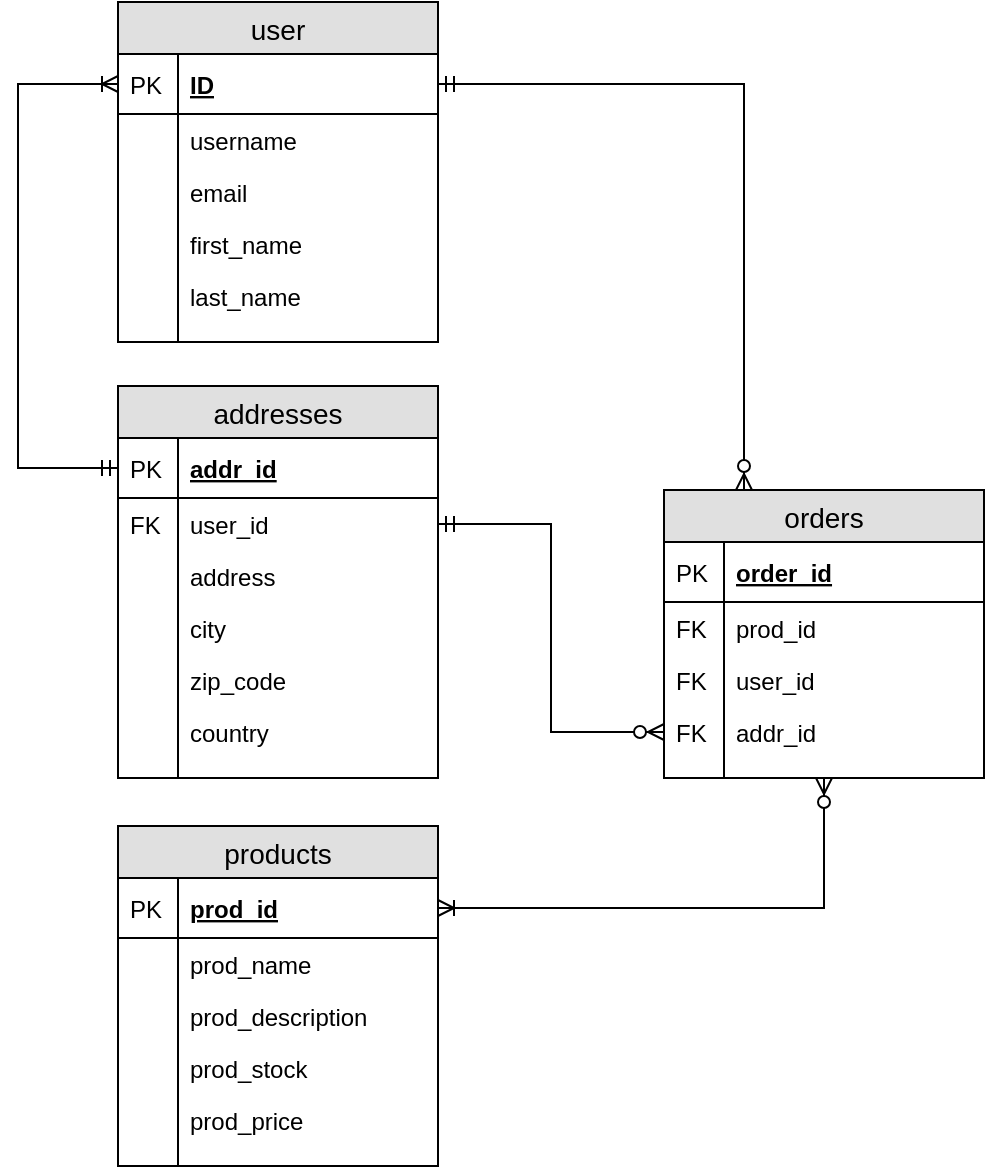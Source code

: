 <mxfile version="12.3.1" type="device" pages="1"><diagram id="X4iN1gHOnpIVHFW8Yxi1" name="Page-1"><mxGraphModel dx="627" dy="440" grid="1" gridSize="10" guides="1" tooltips="1" connect="1" arrows="1" fold="1" page="1" pageScale="1" pageWidth="827" pageHeight="1169" math="0" shadow="0"><root><mxCell id="0"/><mxCell id="1" parent="0"/><mxCell id="W2C5vKcMoJ9D8-tm_QZR-1" value="user" style="swimlane;fontStyle=0;childLayout=stackLayout;horizontal=1;startSize=26;fillColor=#e0e0e0;horizontalStack=0;resizeParent=1;resizeParentMax=0;resizeLast=0;collapsible=1;marginBottom=0;swimlaneFillColor=#ffffff;align=center;fontSize=14;swimlaneLine=1;glass=0;shadow=0;" vertex="1" parent="1"><mxGeometry x="140" y="28" width="160" height="170" as="geometry"/></mxCell><mxCell id="W2C5vKcMoJ9D8-tm_QZR-2" value="ID" style="shape=partialRectangle;top=0;left=0;right=0;bottom=1;align=left;verticalAlign=middle;fillColor=none;spacingLeft=34;spacingRight=4;overflow=hidden;rotatable=0;points=[[0,0.5],[1,0.5]];portConstraint=eastwest;dropTarget=0;fontStyle=5;fontSize=12;" vertex="1" parent="W2C5vKcMoJ9D8-tm_QZR-1"><mxGeometry y="26" width="160" height="30" as="geometry"/></mxCell><mxCell id="W2C5vKcMoJ9D8-tm_QZR-3" value="PK" style="shape=partialRectangle;top=0;left=0;bottom=0;fillColor=none;align=left;verticalAlign=middle;spacingLeft=4;spacingRight=4;overflow=hidden;rotatable=0;points=[];portConstraint=eastwest;part=1;fontSize=12;" vertex="1" connectable="0" parent="W2C5vKcMoJ9D8-tm_QZR-2"><mxGeometry width="30" height="30" as="geometry"/></mxCell><mxCell id="W2C5vKcMoJ9D8-tm_QZR-4" value="username" style="shape=partialRectangle;top=0;left=0;right=0;bottom=0;align=left;verticalAlign=top;fillColor=none;spacingLeft=34;spacingRight=4;overflow=hidden;rotatable=0;points=[[0,0.5],[1,0.5]];portConstraint=eastwest;dropTarget=0;fontSize=12;" vertex="1" parent="W2C5vKcMoJ9D8-tm_QZR-1"><mxGeometry y="56" width="160" height="26" as="geometry"/></mxCell><mxCell id="W2C5vKcMoJ9D8-tm_QZR-5" value="" style="shape=partialRectangle;top=0;left=0;bottom=0;fillColor=none;align=left;verticalAlign=top;spacingLeft=4;spacingRight=4;overflow=hidden;rotatable=0;points=[];portConstraint=eastwest;part=1;fontSize=12;" vertex="1" connectable="0" parent="W2C5vKcMoJ9D8-tm_QZR-4"><mxGeometry width="30" height="26" as="geometry"/></mxCell><mxCell id="W2C5vKcMoJ9D8-tm_QZR-6" value="email" style="shape=partialRectangle;top=0;left=0;right=0;bottom=0;align=left;verticalAlign=top;fillColor=none;spacingLeft=34;spacingRight=4;overflow=hidden;rotatable=0;points=[[0,0.5],[1,0.5]];portConstraint=eastwest;dropTarget=0;fontSize=12;" vertex="1" parent="W2C5vKcMoJ9D8-tm_QZR-1"><mxGeometry y="82" width="160" height="26" as="geometry"/></mxCell><mxCell id="W2C5vKcMoJ9D8-tm_QZR-7" value="" style="shape=partialRectangle;top=0;left=0;bottom=0;fillColor=none;align=left;verticalAlign=top;spacingLeft=4;spacingRight=4;overflow=hidden;rotatable=0;points=[];portConstraint=eastwest;part=1;fontSize=12;" vertex="1" connectable="0" parent="W2C5vKcMoJ9D8-tm_QZR-6"><mxGeometry width="30" height="26" as="geometry"/></mxCell><mxCell id="W2C5vKcMoJ9D8-tm_QZR-8" value="first_name" style="shape=partialRectangle;top=0;left=0;right=0;bottom=0;align=left;verticalAlign=top;fillColor=none;spacingLeft=34;spacingRight=4;overflow=hidden;rotatable=0;points=[[0,0.5],[1,0.5]];portConstraint=eastwest;dropTarget=0;fontSize=12;" vertex="1" parent="W2C5vKcMoJ9D8-tm_QZR-1"><mxGeometry y="108" width="160" height="26" as="geometry"/></mxCell><mxCell id="W2C5vKcMoJ9D8-tm_QZR-9" value="" style="shape=partialRectangle;top=0;left=0;bottom=0;fillColor=none;align=left;verticalAlign=top;spacingLeft=4;spacingRight=4;overflow=hidden;rotatable=0;points=[];portConstraint=eastwest;part=1;fontSize=12;" vertex="1" connectable="0" parent="W2C5vKcMoJ9D8-tm_QZR-8"><mxGeometry width="30" height="26" as="geometry"/></mxCell><mxCell id="W2C5vKcMoJ9D8-tm_QZR-25" value="last_name" style="shape=partialRectangle;top=0;left=0;right=0;bottom=0;align=left;verticalAlign=top;fillColor=none;spacingLeft=34;spacingRight=4;overflow=hidden;rotatable=0;points=[[0,0.5],[1,0.5]];portConstraint=eastwest;dropTarget=0;fontSize=12;" vertex="1" parent="W2C5vKcMoJ9D8-tm_QZR-1"><mxGeometry y="134" width="160" height="26" as="geometry"/></mxCell><mxCell id="W2C5vKcMoJ9D8-tm_QZR-26" value="" style="shape=partialRectangle;top=0;left=0;bottom=0;fillColor=none;align=left;verticalAlign=top;spacingLeft=4;spacingRight=4;overflow=hidden;rotatable=0;points=[];portConstraint=eastwest;part=1;fontSize=12;" vertex="1" connectable="0" parent="W2C5vKcMoJ9D8-tm_QZR-25"><mxGeometry width="30" height="26" as="geometry"/></mxCell><mxCell id="W2C5vKcMoJ9D8-tm_QZR-10" value="" style="shape=partialRectangle;top=0;left=0;right=0;bottom=0;align=left;verticalAlign=top;fillColor=none;spacingLeft=34;spacingRight=4;overflow=hidden;rotatable=0;points=[[0,0.5],[1,0.5]];portConstraint=eastwest;dropTarget=0;fontSize=12;" vertex="1" parent="W2C5vKcMoJ9D8-tm_QZR-1"><mxGeometry y="160" width="160" height="10" as="geometry"/></mxCell><mxCell id="W2C5vKcMoJ9D8-tm_QZR-11" value="" style="shape=partialRectangle;top=0;left=0;bottom=0;fillColor=none;align=left;verticalAlign=top;spacingLeft=4;spacingRight=4;overflow=hidden;rotatable=0;points=[];portConstraint=eastwest;part=1;fontSize=12;" vertex="1" connectable="0" parent="W2C5vKcMoJ9D8-tm_QZR-10"><mxGeometry width="30" height="10" as="geometry"/></mxCell><mxCell id="W2C5vKcMoJ9D8-tm_QZR-27" value="products" style="swimlane;fontStyle=0;childLayout=stackLayout;horizontal=1;startSize=26;fillColor=#e0e0e0;horizontalStack=0;resizeParent=1;resizeParentMax=0;resizeLast=0;collapsible=1;marginBottom=0;swimlaneFillColor=#ffffff;align=center;fontSize=14;swimlaneLine=1;glass=0;shadow=0;" vertex="1" parent="1"><mxGeometry x="140" y="440" width="160" height="170" as="geometry"/></mxCell><mxCell id="W2C5vKcMoJ9D8-tm_QZR-28" value="prod_id" style="shape=partialRectangle;top=0;left=0;right=0;bottom=1;align=left;verticalAlign=middle;fillColor=none;spacingLeft=34;spacingRight=4;overflow=hidden;rotatable=0;points=[[0,0.5],[1,0.5]];portConstraint=eastwest;dropTarget=0;fontStyle=5;fontSize=12;" vertex="1" parent="W2C5vKcMoJ9D8-tm_QZR-27"><mxGeometry y="26" width="160" height="30" as="geometry"/></mxCell><mxCell id="W2C5vKcMoJ9D8-tm_QZR-29" value="PK" style="shape=partialRectangle;top=0;left=0;bottom=0;fillColor=none;align=left;verticalAlign=middle;spacingLeft=4;spacingRight=4;overflow=hidden;rotatable=0;points=[];portConstraint=eastwest;part=1;fontSize=12;" vertex="1" connectable="0" parent="W2C5vKcMoJ9D8-tm_QZR-28"><mxGeometry width="30" height="30" as="geometry"/></mxCell><mxCell id="W2C5vKcMoJ9D8-tm_QZR-30" value="prod_name" style="shape=partialRectangle;top=0;left=0;right=0;bottom=0;align=left;verticalAlign=top;fillColor=none;spacingLeft=34;spacingRight=4;overflow=hidden;rotatable=0;points=[[0,0.5],[1,0.5]];portConstraint=eastwest;dropTarget=0;fontSize=12;" vertex="1" parent="W2C5vKcMoJ9D8-tm_QZR-27"><mxGeometry y="56" width="160" height="26" as="geometry"/></mxCell><mxCell id="W2C5vKcMoJ9D8-tm_QZR-31" value="" style="shape=partialRectangle;top=0;left=0;bottom=0;fillColor=none;align=left;verticalAlign=top;spacingLeft=4;spacingRight=4;overflow=hidden;rotatable=0;points=[];portConstraint=eastwest;part=1;fontSize=12;" vertex="1" connectable="0" parent="W2C5vKcMoJ9D8-tm_QZR-30"><mxGeometry width="30" height="26" as="geometry"/></mxCell><mxCell id="W2C5vKcMoJ9D8-tm_QZR-32" value="prod_description" style="shape=partialRectangle;top=0;left=0;right=0;bottom=0;align=left;verticalAlign=top;fillColor=none;spacingLeft=34;spacingRight=4;overflow=hidden;rotatable=0;points=[[0,0.5],[1,0.5]];portConstraint=eastwest;dropTarget=0;fontSize=12;" vertex="1" parent="W2C5vKcMoJ9D8-tm_QZR-27"><mxGeometry y="82" width="160" height="26" as="geometry"/></mxCell><mxCell id="W2C5vKcMoJ9D8-tm_QZR-33" value="" style="shape=partialRectangle;top=0;left=0;bottom=0;fillColor=none;align=left;verticalAlign=top;spacingLeft=4;spacingRight=4;overflow=hidden;rotatable=0;points=[];portConstraint=eastwest;part=1;fontSize=12;" vertex="1" connectable="0" parent="W2C5vKcMoJ9D8-tm_QZR-32"><mxGeometry width="30" height="26" as="geometry"/></mxCell><mxCell id="W2C5vKcMoJ9D8-tm_QZR-34" value="prod_stock" style="shape=partialRectangle;top=0;left=0;right=0;bottom=0;align=left;verticalAlign=top;fillColor=none;spacingLeft=34;spacingRight=4;overflow=hidden;rotatable=0;points=[[0,0.5],[1,0.5]];portConstraint=eastwest;dropTarget=0;fontSize=12;" vertex="1" parent="W2C5vKcMoJ9D8-tm_QZR-27"><mxGeometry y="108" width="160" height="26" as="geometry"/></mxCell><mxCell id="W2C5vKcMoJ9D8-tm_QZR-35" value="" style="shape=partialRectangle;top=0;left=0;bottom=0;fillColor=none;align=left;verticalAlign=top;spacingLeft=4;spacingRight=4;overflow=hidden;rotatable=0;points=[];portConstraint=eastwest;part=1;fontSize=12;" vertex="1" connectable="0" parent="W2C5vKcMoJ9D8-tm_QZR-34"><mxGeometry width="30" height="26" as="geometry"/></mxCell><mxCell id="W2C5vKcMoJ9D8-tm_QZR-36" value="prod_price" style="shape=partialRectangle;top=0;left=0;right=0;bottom=0;align=left;verticalAlign=top;fillColor=none;spacingLeft=34;spacingRight=4;overflow=hidden;rotatable=0;points=[[0,0.5],[1,0.5]];portConstraint=eastwest;dropTarget=0;fontSize=12;" vertex="1" parent="W2C5vKcMoJ9D8-tm_QZR-27"><mxGeometry y="134" width="160" height="26" as="geometry"/></mxCell><mxCell id="W2C5vKcMoJ9D8-tm_QZR-37" value="" style="shape=partialRectangle;top=0;left=0;bottom=0;fillColor=none;align=left;verticalAlign=top;spacingLeft=4;spacingRight=4;overflow=hidden;rotatable=0;points=[];portConstraint=eastwest;part=1;fontSize=12;" vertex="1" connectable="0" parent="W2C5vKcMoJ9D8-tm_QZR-36"><mxGeometry width="30" height="26" as="geometry"/></mxCell><mxCell id="W2C5vKcMoJ9D8-tm_QZR-38" value="" style="shape=partialRectangle;top=0;left=0;right=0;bottom=0;align=left;verticalAlign=top;fillColor=none;spacingLeft=34;spacingRight=4;overflow=hidden;rotatable=0;points=[[0,0.5],[1,0.5]];portConstraint=eastwest;dropTarget=0;fontSize=12;" vertex="1" parent="W2C5vKcMoJ9D8-tm_QZR-27"><mxGeometry y="160" width="160" height="10" as="geometry"/></mxCell><mxCell id="W2C5vKcMoJ9D8-tm_QZR-39" value="" style="shape=partialRectangle;top=0;left=0;bottom=0;fillColor=none;align=left;verticalAlign=top;spacingLeft=4;spacingRight=4;overflow=hidden;rotatable=0;points=[];portConstraint=eastwest;part=1;fontSize=12;" vertex="1" connectable="0" parent="W2C5vKcMoJ9D8-tm_QZR-38"><mxGeometry width="30" height="10" as="geometry"/></mxCell><mxCell id="W2C5vKcMoJ9D8-tm_QZR-66" value="addresses" style="swimlane;fontStyle=0;childLayout=stackLayout;horizontal=1;startSize=26;fillColor=#e0e0e0;horizontalStack=0;resizeParent=1;resizeParentMax=0;resizeLast=0;collapsible=1;marginBottom=0;swimlaneFillColor=#ffffff;align=center;fontSize=14;swimlaneLine=1;glass=0;shadow=0;" vertex="1" parent="1"><mxGeometry x="140" y="220" width="160" height="196" as="geometry"/></mxCell><mxCell id="W2C5vKcMoJ9D8-tm_QZR-67" value="addr_id" style="shape=partialRectangle;top=0;left=0;right=0;bottom=1;align=left;verticalAlign=middle;fillColor=none;spacingLeft=34;spacingRight=4;overflow=hidden;rotatable=0;points=[[0,0.5],[1,0.5]];portConstraint=eastwest;dropTarget=0;fontStyle=5;fontSize=12;" vertex="1" parent="W2C5vKcMoJ9D8-tm_QZR-66"><mxGeometry y="26" width="160" height="30" as="geometry"/></mxCell><mxCell id="W2C5vKcMoJ9D8-tm_QZR-68" value="PK" style="shape=partialRectangle;top=0;left=0;bottom=0;fillColor=none;align=left;verticalAlign=middle;spacingLeft=4;spacingRight=4;overflow=hidden;rotatable=0;points=[];portConstraint=eastwest;part=1;fontSize=12;" vertex="1" connectable="0" parent="W2C5vKcMoJ9D8-tm_QZR-67"><mxGeometry width="30" height="30" as="geometry"/></mxCell><mxCell id="W2C5vKcMoJ9D8-tm_QZR-69" value="user_id" style="shape=partialRectangle;top=0;left=0;right=0;bottom=0;align=left;verticalAlign=top;fillColor=none;spacingLeft=34;spacingRight=4;overflow=hidden;rotatable=0;points=[[0,0.5],[1,0.5]];portConstraint=eastwest;dropTarget=0;fontSize=12;" vertex="1" parent="W2C5vKcMoJ9D8-tm_QZR-66"><mxGeometry y="56" width="160" height="26" as="geometry"/></mxCell><mxCell id="W2C5vKcMoJ9D8-tm_QZR-70" value="FK" style="shape=partialRectangle;top=0;left=0;bottom=0;fillColor=none;align=left;verticalAlign=top;spacingLeft=4;spacingRight=4;overflow=hidden;rotatable=0;points=[];portConstraint=eastwest;part=1;fontSize=12;" vertex="1" connectable="0" parent="W2C5vKcMoJ9D8-tm_QZR-69"><mxGeometry width="30" height="26" as="geometry"/></mxCell><mxCell id="W2C5vKcMoJ9D8-tm_QZR-71" value="address" style="shape=partialRectangle;top=0;left=0;right=0;bottom=0;align=left;verticalAlign=top;fillColor=none;spacingLeft=34;spacingRight=4;overflow=hidden;rotatable=0;points=[[0,0.5],[1,0.5]];portConstraint=eastwest;dropTarget=0;fontSize=12;" vertex="1" parent="W2C5vKcMoJ9D8-tm_QZR-66"><mxGeometry y="82" width="160" height="26" as="geometry"/></mxCell><mxCell id="W2C5vKcMoJ9D8-tm_QZR-72" value="" style="shape=partialRectangle;top=0;left=0;bottom=0;fillColor=none;align=left;verticalAlign=top;spacingLeft=4;spacingRight=4;overflow=hidden;rotatable=0;points=[];portConstraint=eastwest;part=1;fontSize=12;" vertex="1" connectable="0" parent="W2C5vKcMoJ9D8-tm_QZR-71"><mxGeometry width="30" height="26" as="geometry"/></mxCell><mxCell id="W2C5vKcMoJ9D8-tm_QZR-73" value="city" style="shape=partialRectangle;top=0;left=0;right=0;bottom=0;align=left;verticalAlign=top;fillColor=none;spacingLeft=34;spacingRight=4;overflow=hidden;rotatable=0;points=[[0,0.5],[1,0.5]];portConstraint=eastwest;dropTarget=0;fontSize=12;" vertex="1" parent="W2C5vKcMoJ9D8-tm_QZR-66"><mxGeometry y="108" width="160" height="26" as="geometry"/></mxCell><mxCell id="W2C5vKcMoJ9D8-tm_QZR-74" value="" style="shape=partialRectangle;top=0;left=0;bottom=0;fillColor=none;align=left;verticalAlign=top;spacingLeft=4;spacingRight=4;overflow=hidden;rotatable=0;points=[];portConstraint=eastwest;part=1;fontSize=12;" vertex="1" connectable="0" parent="W2C5vKcMoJ9D8-tm_QZR-73"><mxGeometry width="30" height="26" as="geometry"/></mxCell><mxCell id="W2C5vKcMoJ9D8-tm_QZR-75" value="zip_code" style="shape=partialRectangle;top=0;left=0;right=0;bottom=0;align=left;verticalAlign=top;fillColor=none;spacingLeft=34;spacingRight=4;overflow=hidden;rotatable=0;points=[[0,0.5],[1,0.5]];portConstraint=eastwest;dropTarget=0;fontSize=12;" vertex="1" parent="W2C5vKcMoJ9D8-tm_QZR-66"><mxGeometry y="134" width="160" height="26" as="geometry"/></mxCell><mxCell id="W2C5vKcMoJ9D8-tm_QZR-76" value="" style="shape=partialRectangle;top=0;left=0;bottom=0;fillColor=none;align=left;verticalAlign=top;spacingLeft=4;spacingRight=4;overflow=hidden;rotatable=0;points=[];portConstraint=eastwest;part=1;fontSize=12;" vertex="1" connectable="0" parent="W2C5vKcMoJ9D8-tm_QZR-75"><mxGeometry width="30" height="26" as="geometry"/></mxCell><mxCell id="W2C5vKcMoJ9D8-tm_QZR-79" value="country" style="shape=partialRectangle;top=0;left=0;right=0;bottom=0;align=left;verticalAlign=top;fillColor=none;spacingLeft=34;spacingRight=4;overflow=hidden;rotatable=0;points=[[0,0.5],[1,0.5]];portConstraint=eastwest;dropTarget=0;fontSize=12;" vertex="1" parent="W2C5vKcMoJ9D8-tm_QZR-66"><mxGeometry y="160" width="160" height="26" as="geometry"/></mxCell><mxCell id="W2C5vKcMoJ9D8-tm_QZR-80" value="" style="shape=partialRectangle;top=0;left=0;bottom=0;fillColor=none;align=left;verticalAlign=top;spacingLeft=4;spacingRight=4;overflow=hidden;rotatable=0;points=[];portConstraint=eastwest;part=1;fontSize=12;" vertex="1" connectable="0" parent="W2C5vKcMoJ9D8-tm_QZR-79"><mxGeometry width="30" height="26" as="geometry"/></mxCell><mxCell id="W2C5vKcMoJ9D8-tm_QZR-77" value="" style="shape=partialRectangle;top=0;left=0;right=0;bottom=0;align=left;verticalAlign=top;fillColor=none;spacingLeft=34;spacingRight=4;overflow=hidden;rotatable=0;points=[[0,0.5],[1,0.5]];portConstraint=eastwest;dropTarget=0;fontSize=12;" vertex="1" parent="W2C5vKcMoJ9D8-tm_QZR-66"><mxGeometry y="186" width="160" height="10" as="geometry"/></mxCell><mxCell id="W2C5vKcMoJ9D8-tm_QZR-78" value="" style="shape=partialRectangle;top=0;left=0;bottom=0;fillColor=none;align=left;verticalAlign=top;spacingLeft=4;spacingRight=4;overflow=hidden;rotatable=0;points=[];portConstraint=eastwest;part=1;fontSize=12;" vertex="1" connectable="0" parent="W2C5vKcMoJ9D8-tm_QZR-77"><mxGeometry width="30" height="10" as="geometry"/></mxCell><mxCell id="W2C5vKcMoJ9D8-tm_QZR-81" value="orders" style="swimlane;fontStyle=0;childLayout=stackLayout;horizontal=1;startSize=26;fillColor=#e0e0e0;horizontalStack=0;resizeParent=1;resizeParentMax=0;resizeLast=0;collapsible=1;marginBottom=0;swimlaneFillColor=#ffffff;align=center;fontSize=14;swimlaneLine=1;glass=0;shadow=0;" vertex="1" parent="1"><mxGeometry x="413" y="272" width="160" height="144" as="geometry"/></mxCell><mxCell id="W2C5vKcMoJ9D8-tm_QZR-82" value="order_id" style="shape=partialRectangle;top=0;left=0;right=0;bottom=1;align=left;verticalAlign=middle;fillColor=none;spacingLeft=34;spacingRight=4;overflow=hidden;rotatable=0;points=[[0,0.5],[1,0.5]];portConstraint=eastwest;dropTarget=0;fontStyle=5;fontSize=12;" vertex="1" parent="W2C5vKcMoJ9D8-tm_QZR-81"><mxGeometry y="26" width="160" height="30" as="geometry"/></mxCell><mxCell id="W2C5vKcMoJ9D8-tm_QZR-83" value="PK" style="shape=partialRectangle;top=0;left=0;bottom=0;fillColor=none;align=left;verticalAlign=middle;spacingLeft=4;spacingRight=4;overflow=hidden;rotatable=0;points=[];portConstraint=eastwest;part=1;fontSize=12;" vertex="1" connectable="0" parent="W2C5vKcMoJ9D8-tm_QZR-82"><mxGeometry width="30" height="30" as="geometry"/></mxCell><mxCell id="W2C5vKcMoJ9D8-tm_QZR-84" value="prod_id" style="shape=partialRectangle;top=0;left=0;right=0;bottom=0;align=left;verticalAlign=top;fillColor=none;spacingLeft=34;spacingRight=4;overflow=hidden;rotatable=0;points=[[0,0.5],[1,0.5]];portConstraint=eastwest;dropTarget=0;fontSize=12;" vertex="1" parent="W2C5vKcMoJ9D8-tm_QZR-81"><mxGeometry y="56" width="160" height="26" as="geometry"/></mxCell><mxCell id="W2C5vKcMoJ9D8-tm_QZR-85" value="FK" style="shape=partialRectangle;top=0;left=0;bottom=0;fillColor=none;align=left;verticalAlign=top;spacingLeft=4;spacingRight=4;overflow=hidden;rotatable=0;points=[];portConstraint=eastwest;part=1;fontSize=12;" vertex="1" connectable="0" parent="W2C5vKcMoJ9D8-tm_QZR-84"><mxGeometry width="30" height="26" as="geometry"/></mxCell><mxCell id="W2C5vKcMoJ9D8-tm_QZR-86" value="user_id" style="shape=partialRectangle;top=0;left=0;right=0;bottom=0;align=left;verticalAlign=top;fillColor=none;spacingLeft=34;spacingRight=4;overflow=hidden;rotatable=0;points=[[0,0.5],[1,0.5]];portConstraint=eastwest;dropTarget=0;fontSize=12;" vertex="1" parent="W2C5vKcMoJ9D8-tm_QZR-81"><mxGeometry y="82" width="160" height="26" as="geometry"/></mxCell><mxCell id="W2C5vKcMoJ9D8-tm_QZR-87" value="FK" style="shape=partialRectangle;top=0;left=0;bottom=0;fillColor=none;align=left;verticalAlign=top;spacingLeft=4;spacingRight=4;overflow=hidden;rotatable=0;points=[];portConstraint=eastwest;part=1;fontSize=12;" vertex="1" connectable="0" parent="W2C5vKcMoJ9D8-tm_QZR-86"><mxGeometry width="30" height="26" as="geometry"/></mxCell><mxCell id="W2C5vKcMoJ9D8-tm_QZR-88" value="addr_id" style="shape=partialRectangle;top=0;left=0;right=0;bottom=0;align=left;verticalAlign=top;fillColor=none;spacingLeft=34;spacingRight=4;overflow=hidden;rotatable=0;points=[[0,0.5],[1,0.5]];portConstraint=eastwest;dropTarget=0;fontSize=12;" vertex="1" parent="W2C5vKcMoJ9D8-tm_QZR-81"><mxGeometry y="108" width="160" height="26" as="geometry"/></mxCell><mxCell id="W2C5vKcMoJ9D8-tm_QZR-89" value="FK" style="shape=partialRectangle;top=0;left=0;bottom=0;fillColor=none;align=left;verticalAlign=top;spacingLeft=4;spacingRight=4;overflow=hidden;rotatable=0;points=[];portConstraint=eastwest;part=1;fontSize=12;" vertex="1" connectable="0" parent="W2C5vKcMoJ9D8-tm_QZR-88"><mxGeometry width="30" height="26" as="geometry"/></mxCell><mxCell id="W2C5vKcMoJ9D8-tm_QZR-94" value="" style="shape=partialRectangle;top=0;left=0;right=0;bottom=0;align=left;verticalAlign=top;fillColor=none;spacingLeft=34;spacingRight=4;overflow=hidden;rotatable=0;points=[[0,0.5],[1,0.5]];portConstraint=eastwest;dropTarget=0;fontSize=12;" vertex="1" parent="W2C5vKcMoJ9D8-tm_QZR-81"><mxGeometry y="134" width="160" height="10" as="geometry"/></mxCell><mxCell id="W2C5vKcMoJ9D8-tm_QZR-95" value="" style="shape=partialRectangle;top=0;left=0;bottom=0;fillColor=none;align=left;verticalAlign=top;spacingLeft=4;spacingRight=4;overflow=hidden;rotatable=0;points=[];portConstraint=eastwest;part=1;fontSize=12;" vertex="1" connectable="0" parent="W2C5vKcMoJ9D8-tm_QZR-94"><mxGeometry width="30" height="10" as="geometry"/></mxCell><mxCell id="W2C5vKcMoJ9D8-tm_QZR-116" style="edgeStyle=orthogonalEdgeStyle;rounded=0;orthogonalLoop=1;jettySize=auto;html=1;exitX=1;exitY=0.5;exitDx=0;exitDy=0;endArrow=ERzeroToMany;endFill=1;startArrow=ERoneToMany;startFill=0;" edge="1" parent="1" source="W2C5vKcMoJ9D8-tm_QZR-28" target="W2C5vKcMoJ9D8-tm_QZR-81"><mxGeometry relative="1" as="geometry"/></mxCell><mxCell id="W2C5vKcMoJ9D8-tm_QZR-117" style="edgeStyle=orthogonalEdgeStyle;rounded=0;orthogonalLoop=1;jettySize=auto;html=1;exitX=1;exitY=0.5;exitDx=0;exitDy=0;entryX=0.25;entryY=0;entryDx=0;entryDy=0;startArrow=ERmandOne;startFill=0;endArrow=ERzeroToMany;endFill=1;" edge="1" parent="1" source="W2C5vKcMoJ9D8-tm_QZR-2" target="W2C5vKcMoJ9D8-tm_QZR-81"><mxGeometry relative="1" as="geometry"/></mxCell><mxCell id="W2C5vKcMoJ9D8-tm_QZR-120" style="edgeStyle=orthogonalEdgeStyle;rounded=0;orthogonalLoop=1;jettySize=auto;html=1;exitX=0;exitY=0.5;exitDx=0;exitDy=0;entryX=0;entryY=0.5;entryDx=0;entryDy=0;startArrow=ERmandOne;startFill=0;endArrow=ERoneToMany;endFill=0;" edge="1" parent="1" source="W2C5vKcMoJ9D8-tm_QZR-67" target="W2C5vKcMoJ9D8-tm_QZR-2"><mxGeometry relative="1" as="geometry"><Array as="points"><mxPoint x="90" y="261"/><mxPoint x="90" y="69"/></Array></mxGeometry></mxCell><mxCell id="W2C5vKcMoJ9D8-tm_QZR-121" style="edgeStyle=orthogonalEdgeStyle;rounded=0;orthogonalLoop=1;jettySize=auto;html=1;exitX=1;exitY=0.5;exitDx=0;exitDy=0;entryX=0;entryY=0.5;entryDx=0;entryDy=0;startArrow=ERmandOne;startFill=0;endArrow=ERzeroToMany;endFill=1;" edge="1" parent="1" source="W2C5vKcMoJ9D8-tm_QZR-69" target="W2C5vKcMoJ9D8-tm_QZR-88"><mxGeometry relative="1" as="geometry"/></mxCell></root></mxGraphModel></diagram></mxfile>